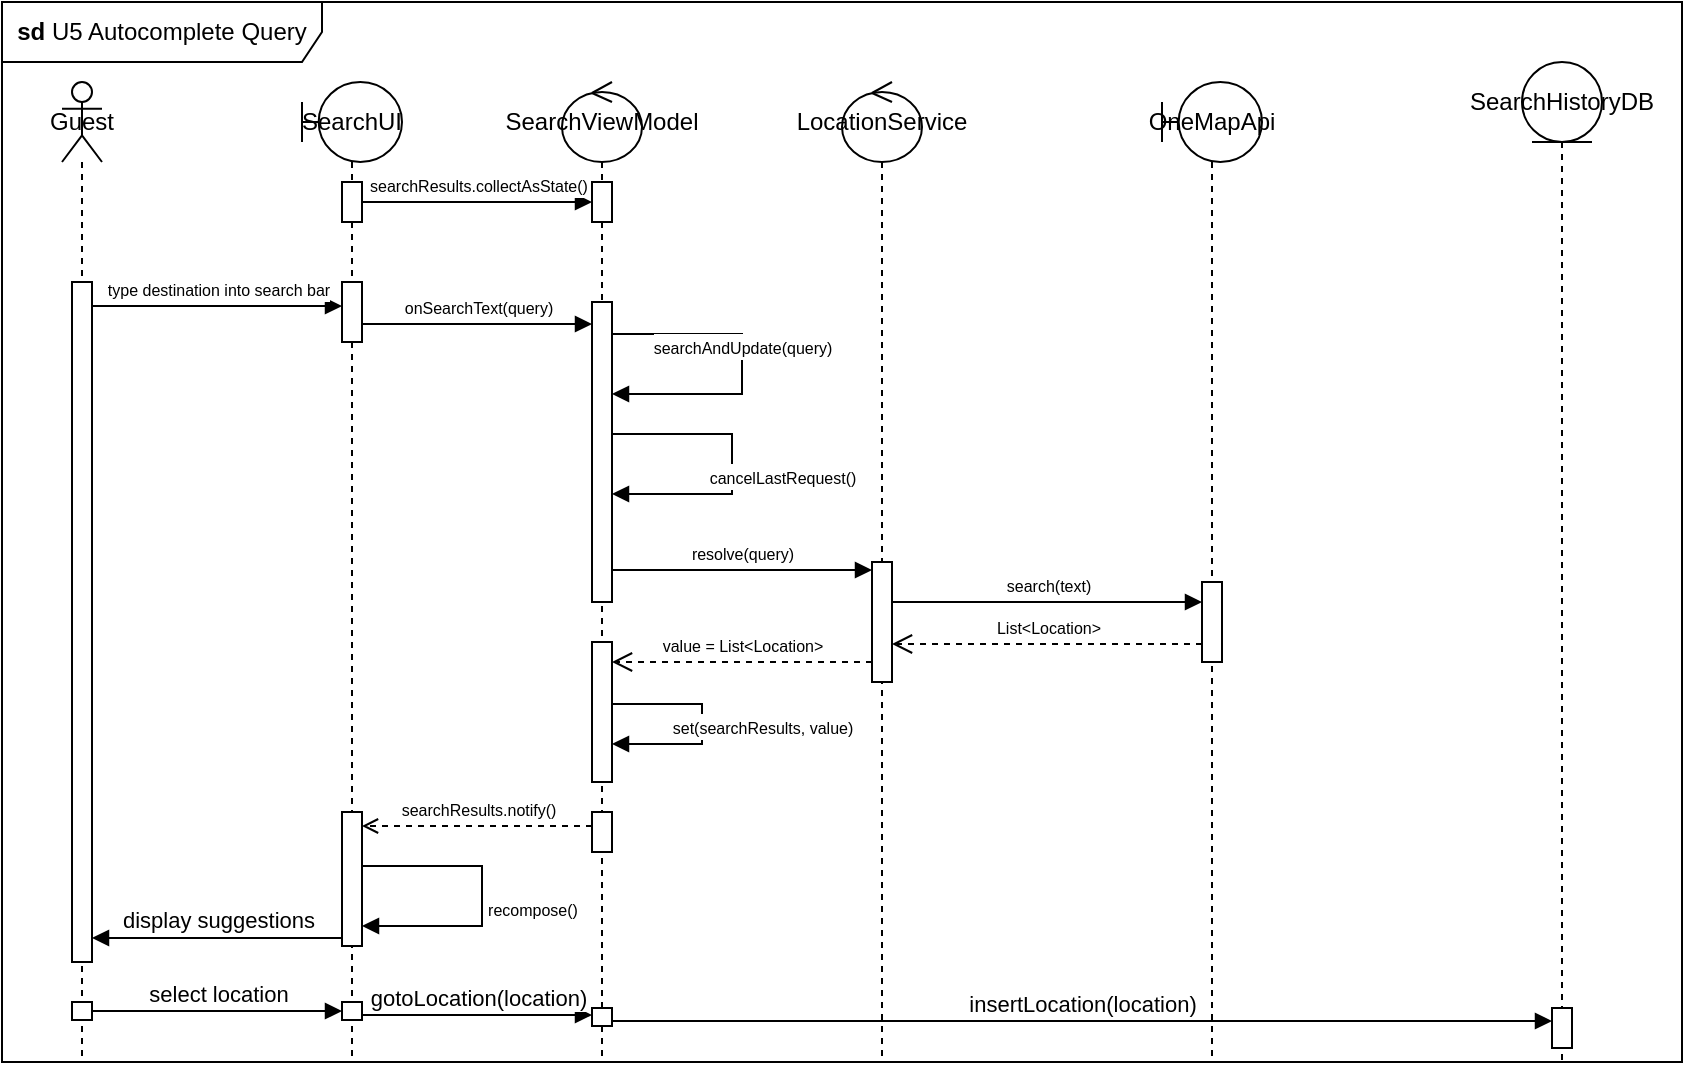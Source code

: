<mxfile version="22.1.3" type="google">
  <diagram name="Page-1" id="2YBvvXClWsGukQMizWep">
    <mxGraphModel grid="1" page="1" gridSize="10" guides="1" tooltips="1" connect="1" arrows="1" fold="1" pageScale="1" pageWidth="850" pageHeight="1100" math="0" shadow="0">
      <root>
        <mxCell id="0" />
        <mxCell id="1" parent="0" />
        <mxCell id="7whyAsBfxuEtvZwWjJJH-1" value="&lt;b&gt;sd &lt;/b&gt;U5 Autocomplete Query" style="shape=umlFrame;whiteSpace=wrap;html=1;pointerEvents=0;width=160;height=30;" vertex="1" parent="1">
          <mxGeometry width="840" height="530" as="geometry" />
        </mxCell>
        <mxCell id="4sNUH4MID66JMeWqkbAW-1" value="Guest" style="shape=umlLifeline;perimeter=lifelinePerimeter;whiteSpace=wrap;html=1;container=1;dropTarget=0;collapsible=0;recursiveResize=0;outlineConnect=0;portConstraint=eastwest;newEdgeStyle={&quot;curved&quot;:0,&quot;rounded&quot;:0};participant=umlActor;" vertex="1" parent="1">
          <mxGeometry x="30" y="40" width="20" height="490" as="geometry" />
        </mxCell>
        <mxCell id="7whyAsBfxuEtvZwWjJJH-2" value="" style="html=1;points=[[0,0,0,0,5],[0,1,0,0,-5],[1,0,0,0,5],[1,1,0,0,-5]];perimeter=orthogonalPerimeter;outlineConnect=0;targetShapes=umlLifeline;portConstraint=eastwest;newEdgeStyle={&quot;curved&quot;:0,&quot;rounded&quot;:0};" vertex="1" parent="4sNUH4MID66JMeWqkbAW-1">
          <mxGeometry x="5" y="100" width="10" height="340" as="geometry" />
        </mxCell>
        <mxCell id="4MHfmCjgP59sbqSFC2zw-3" value="" style="html=1;points=[[0,0,0,0,5],[0,1,0,0,-5],[1,0,0,0,5],[1,1,0,0,-5]];perimeter=orthogonalPerimeter;outlineConnect=0;targetShapes=umlLifeline;portConstraint=eastwest;newEdgeStyle={&quot;curved&quot;:0,&quot;rounded&quot;:0};" vertex="1" parent="4sNUH4MID66JMeWqkbAW-1">
          <mxGeometry x="5" y="460" width="10" height="9" as="geometry" />
        </mxCell>
        <mxCell id="7whyAsBfxuEtvZwWjJJH-3" value="SearchUI" style="shape=umlLifeline;perimeter=lifelinePerimeter;whiteSpace=wrap;html=1;container=1;dropTarget=0;collapsible=0;recursiveResize=0;outlineConnect=0;portConstraint=eastwest;newEdgeStyle={&quot;curved&quot;:0,&quot;rounded&quot;:0};participant=umlBoundary;" vertex="1" parent="1">
          <mxGeometry x="150" y="40" width="50" height="490" as="geometry" />
        </mxCell>
        <mxCell id="7whyAsBfxuEtvZwWjJJH-6" value="" style="html=1;points=[[0,0,0,0,5],[0,1,0,0,-5],[1,0,0,0,5],[1,1,0,0,-5]];perimeter=orthogonalPerimeter;outlineConnect=0;targetShapes=umlLifeline;portConstraint=eastwest;newEdgeStyle={&quot;curved&quot;:0,&quot;rounded&quot;:0};" vertex="1" parent="7whyAsBfxuEtvZwWjJJH-3">
          <mxGeometry x="20" y="100" width="10" height="30" as="geometry" />
        </mxCell>
        <mxCell id="7whyAsBfxuEtvZwWjJJH-12" value="" style="html=1;points=[[0,0,0,0,5],[0,1,0,0,-5],[1,0,0,0,5],[1,1,0,0,-5]];perimeter=orthogonalPerimeter;outlineConnect=0;targetShapes=umlLifeline;portConstraint=eastwest;newEdgeStyle={&quot;curved&quot;:0,&quot;rounded&quot;:0};" vertex="1" parent="7whyAsBfxuEtvZwWjJJH-3">
          <mxGeometry x="20" y="50" width="10" height="20" as="geometry" />
        </mxCell>
        <mxCell id="4sNUH4MID66JMeWqkbAW-11" value="" style="html=1;points=[[0,0,0,0,5],[0,1,0,0,-5],[1,0,0,0,5],[1,1,0,0,-5]];perimeter=orthogonalPerimeter;outlineConnect=0;targetShapes=umlLifeline;portConstraint=eastwest;newEdgeStyle={&quot;curved&quot;:0,&quot;rounded&quot;:0};" vertex="1" parent="7whyAsBfxuEtvZwWjJJH-3">
          <mxGeometry x="20" y="365" width="10" height="67" as="geometry" />
        </mxCell>
        <mxCell id="4MHfmCjgP59sbqSFC2zw-4" value="" style="html=1;points=[[0,0,0,0,5],[0,1,0,0,-5],[1,0,0,0,5],[1,1,0,0,-5]];perimeter=orthogonalPerimeter;outlineConnect=0;targetShapes=umlLifeline;portConstraint=eastwest;newEdgeStyle={&quot;curved&quot;:0,&quot;rounded&quot;:0};" vertex="1" parent="7whyAsBfxuEtvZwWjJJH-3">
          <mxGeometry x="20" y="460" width="10" height="9" as="geometry" />
        </mxCell>
        <mxCell id="4sNUH4MID66JMeWqkbAW-2" value="SearchViewModel" style="shape=umlLifeline;perimeter=lifelinePerimeter;whiteSpace=wrap;html=1;container=1;dropTarget=0;collapsible=0;recursiveResize=0;outlineConnect=0;portConstraint=eastwest;newEdgeStyle={&quot;curved&quot;:0,&quot;rounded&quot;:0};participant=umlControl;" vertex="1" parent="1">
          <mxGeometry x="280" y="40" width="40" height="490" as="geometry" />
        </mxCell>
        <mxCell id="7whyAsBfxuEtvZwWjJJH-7" value="" style="html=1;points=[[0,0,0,0,5],[0,1,0,0,-5],[1,0,0,0,5],[1,1,0,0,-5]];perimeter=orthogonalPerimeter;outlineConnect=0;targetShapes=umlLifeline;portConstraint=eastwest;newEdgeStyle={&quot;curved&quot;:0,&quot;rounded&quot;:0};" vertex="1" parent="4sNUH4MID66JMeWqkbAW-2">
          <mxGeometry x="15" y="110" width="10" height="150" as="geometry" />
        </mxCell>
        <mxCell id="7whyAsBfxuEtvZwWjJJH-13" value="" style="html=1;points=[[0,0,0,0,5],[0,1,0,0,-5],[1,0,0,0,5],[1,1,0,0,-5]];perimeter=orthogonalPerimeter;outlineConnect=0;targetShapes=umlLifeline;portConstraint=eastwest;newEdgeStyle={&quot;curved&quot;:0,&quot;rounded&quot;:0};" vertex="1" parent="4sNUH4MID66JMeWqkbAW-2">
          <mxGeometry x="15" y="50" width="10" height="20" as="geometry" />
        </mxCell>
        <mxCell id="4sNUH4MID66JMeWqkbAW-5" value="&lt;font style=&quot;font-size: 8px;&quot;&gt;searchAndUpdate(query)&lt;/font&gt;" style="html=1;verticalAlign=bottom;endArrow=block;curved=0;rounded=0;" edge="1" parent="4sNUH4MID66JMeWqkbAW-2">
          <mxGeometry width="80" relative="1" as="geometry">
            <mxPoint x="25" y="126" as="sourcePoint" />
            <mxPoint x="25" y="156" as="targetPoint" />
            <Array as="points">
              <mxPoint x="90" y="126" />
              <mxPoint x="90" y="156" />
            </Array>
          </mxGeometry>
        </mxCell>
        <mxCell id="4sNUH4MID66JMeWqkbAW-8" value="" style="html=1;points=[[0,0,0,0,5],[0,1,0,0,-5],[1,0,0,0,5],[1,1,0,0,-5]];perimeter=orthogonalPerimeter;outlineConnect=0;targetShapes=umlLifeline;portConstraint=eastwest;newEdgeStyle={&quot;curved&quot;:0,&quot;rounded&quot;:0};" vertex="1" parent="4sNUH4MID66JMeWqkbAW-2">
          <mxGeometry x="15" y="280" width="10" height="70" as="geometry" />
        </mxCell>
        <mxCell id="4sNUH4MID66JMeWqkbAW-9" value="" style="html=1;points=[[0,0,0,0,5],[0,1,0,0,-5],[1,0,0,0,5],[1,1,0,0,-5]];perimeter=orthogonalPerimeter;outlineConnect=0;targetShapes=umlLifeline;portConstraint=eastwest;newEdgeStyle={&quot;curved&quot;:0,&quot;rounded&quot;:0};" vertex="1" parent="4sNUH4MID66JMeWqkbAW-2">
          <mxGeometry x="15" y="365" width="10" height="20" as="geometry" />
        </mxCell>
        <mxCell id="7whyAsBfxuEtvZwWjJJH-19" value="&lt;font style=&quot;font-size: 8px;&quot;&gt;set(searchResults, value)&lt;/font&gt;" style="html=1;verticalAlign=bottom;endArrow=block;curved=0;rounded=0;" edge="1" parent="4sNUH4MID66JMeWqkbAW-2">
          <mxGeometry x="0.182" y="-30" width="80" relative="1" as="geometry">
            <mxPoint x="25" y="311" as="sourcePoint" />
            <mxPoint x="25" y="331" as="targetPoint" />
            <Array as="points">
              <mxPoint x="70" y="311" />
              <mxPoint x="70" y="331" />
            </Array>
            <mxPoint x="30" y="30" as="offset" />
          </mxGeometry>
        </mxCell>
        <mxCell id="4MHfmCjgP59sbqSFC2zw-6" value="" style="html=1;points=[[0,0,0,0,5],[0,1,0,0,-5],[1,0,0,0,5],[1,1,0,0,-5]];perimeter=orthogonalPerimeter;outlineConnect=0;targetShapes=umlLifeline;portConstraint=eastwest;newEdgeStyle={&quot;curved&quot;:0,&quot;rounded&quot;:0};" vertex="1" parent="4sNUH4MID66JMeWqkbAW-2">
          <mxGeometry x="15" y="463" width="10" height="9" as="geometry" />
        </mxCell>
        <mxCell id="4sNUH4MID66JMeWqkbAW-3" value="LocationService" style="shape=umlLifeline;perimeter=lifelinePerimeter;whiteSpace=wrap;html=1;container=1;dropTarget=0;collapsible=0;recursiveResize=0;outlineConnect=0;portConstraint=eastwest;newEdgeStyle={&quot;curved&quot;:0,&quot;rounded&quot;:0};participant=umlControl;" vertex="1" parent="1">
          <mxGeometry x="420" y="40" width="40" height="490" as="geometry" />
        </mxCell>
        <mxCell id="7whyAsBfxuEtvZwWjJJH-8" value="" style="html=1;points=[[0,0,0,0,5],[0,1,0,0,-5],[1,0,0,0,5],[1,1,0,0,-5]];perimeter=orthogonalPerimeter;outlineConnect=0;targetShapes=umlLifeline;portConstraint=eastwest;newEdgeStyle={&quot;curved&quot;:0,&quot;rounded&quot;:0};" vertex="1" parent="4sNUH4MID66JMeWqkbAW-3">
          <mxGeometry x="15" y="240" width="10" height="60" as="geometry" />
        </mxCell>
        <mxCell id="7whyAsBfxuEtvZwWjJJH-4" value="SearchHistoryDB" style="shape=umlLifeline;perimeter=lifelinePerimeter;whiteSpace=wrap;html=1;container=1;dropTarget=0;collapsible=0;recursiveResize=0;outlineConnect=0;portConstraint=eastwest;newEdgeStyle={&quot;curved&quot;:0,&quot;rounded&quot;:0};participant=umlEntity;" vertex="1" parent="1">
          <mxGeometry x="760" y="30" width="40" height="500" as="geometry" />
        </mxCell>
        <mxCell id="7whyAsBfxuEtvZwWjJJH-9" value="" style="html=1;points=[[0,0,0,0,5],[0,1,0,0,-5],[1,0,0,0,5],[1,1,0,0,-5]];perimeter=orthogonalPerimeter;outlineConnect=0;targetShapes=umlLifeline;portConstraint=eastwest;newEdgeStyle={&quot;curved&quot;:0,&quot;rounded&quot;:0};" vertex="1" parent="7whyAsBfxuEtvZwWjJJH-4">
          <mxGeometry x="15" y="473" width="10" height="20" as="geometry" />
        </mxCell>
        <mxCell id="7whyAsBfxuEtvZwWjJJH-5" value="&lt;font style=&quot;font-size: 8px;&quot;&gt;type destination into search bar&lt;/font&gt;" style="html=1;verticalAlign=bottom;endArrow=block;curved=0;rounded=0;" edge="1" parent="1">
          <mxGeometry width="80" relative="1" as="geometry">
            <mxPoint x="45" y="152" as="sourcePoint" />
            <mxPoint x="170.0" y="152" as="targetPoint" />
          </mxGeometry>
        </mxCell>
        <mxCell id="7whyAsBfxuEtvZwWjJJH-10" value="OneMapApi" style="shape=umlLifeline;perimeter=lifelinePerimeter;whiteSpace=wrap;html=1;container=1;dropTarget=0;collapsible=0;recursiveResize=0;outlineConnect=0;portConstraint=eastwest;newEdgeStyle={&quot;curved&quot;:0,&quot;rounded&quot;:0};participant=umlBoundary;" vertex="1" parent="1">
          <mxGeometry x="580" y="40" width="50" height="490" as="geometry" />
        </mxCell>
        <mxCell id="7whyAsBfxuEtvZwWjJJH-11" value="" style="html=1;points=[[0,0,0,0,5],[0,1,0,0,-5],[1,0,0,0,5],[1,1,0,0,-5]];perimeter=orthogonalPerimeter;outlineConnect=0;targetShapes=umlLifeline;portConstraint=eastwest;newEdgeStyle={&quot;curved&quot;:0,&quot;rounded&quot;:0};" vertex="1" parent="7whyAsBfxuEtvZwWjJJH-10">
          <mxGeometry x="20" y="250" width="10" height="40" as="geometry" />
        </mxCell>
        <mxCell id="7whyAsBfxuEtvZwWjJJH-14" value="&lt;font style=&quot;font-size: 8px;&quot;&gt;search(text)&lt;/font&gt;" style="html=1;verticalAlign=bottom;endArrow=block;curved=0;rounded=0;" edge="1" parent="1" target="7whyAsBfxuEtvZwWjJJH-11">
          <mxGeometry width="80" relative="1" as="geometry">
            <mxPoint x="445" y="300" as="sourcePoint" />
            <mxPoint x="580" y="300" as="targetPoint" />
          </mxGeometry>
        </mxCell>
        <mxCell id="7whyAsBfxuEtvZwWjJJH-15" value="&lt;font style=&quot;font-size: 8px;&quot;&gt;onSearchText(query)&lt;/font&gt;" style="html=1;verticalAlign=bottom;endArrow=block;curved=0;rounded=0;" edge="1" parent="1">
          <mxGeometry width="80" relative="1" as="geometry">
            <mxPoint x="180" y="161" as="sourcePoint" />
            <mxPoint x="295" y="161" as="targetPoint" />
          </mxGeometry>
        </mxCell>
        <mxCell id="4sNUH4MID66JMeWqkbAW-6" value="&lt;font style=&quot;font-size: 8px;&quot;&gt;cancelLastRequest()&lt;/font&gt;" style="html=1;verticalAlign=bottom;endArrow=block;curved=0;rounded=0;" edge="1" parent="1">
          <mxGeometry x="0.2" y="-25" width="80" relative="1" as="geometry">
            <mxPoint x="305" y="216" as="sourcePoint" />
            <mxPoint x="305" y="246" as="targetPoint" />
            <Array as="points">
              <mxPoint x="365" y="216" />
              <mxPoint x="365" y="246" />
            </Array>
            <mxPoint x="25" y="25" as="offset" />
          </mxGeometry>
        </mxCell>
        <mxCell id="4sNUH4MID66JMeWqkbAW-4" value="&lt;font style=&quot;font-size: 8px;&quot;&gt;searchResults.collectAsState()&lt;/font&gt;" style="html=1;verticalAlign=bottom;endArrow=block;curved=0;rounded=0;" edge="1" parent="1" target="7whyAsBfxuEtvZwWjJJH-13">
          <mxGeometry width="80" relative="1" as="geometry">
            <mxPoint x="180" y="100" as="sourcePoint" />
            <mxPoint x="280" y="100" as="targetPoint" />
          </mxGeometry>
        </mxCell>
        <mxCell id="4sNUH4MID66JMeWqkbAW-7" value="&lt;font style=&quot;font-size: 8px;&quot;&gt;resolve(query)&lt;/font&gt;" style="html=1;verticalAlign=bottom;endArrow=block;curved=0;rounded=0;" edge="1" parent="1">
          <mxGeometry width="80" relative="1" as="geometry">
            <mxPoint x="305" y="284.0" as="sourcePoint" />
            <mxPoint x="435" y="284.0" as="targetPoint" />
          </mxGeometry>
        </mxCell>
        <mxCell id="7whyAsBfxuEtvZwWjJJH-17" value="&lt;font style=&quot;font-size: 8px;&quot;&gt;List&amp;lt;Location&amp;gt;&lt;/font&gt;" style="html=1;verticalAlign=bottom;endArrow=open;dashed=1;endSize=8;curved=0;rounded=0;" edge="1" parent="1">
          <mxGeometry relative="1" as="geometry">
            <mxPoint x="600" y="321" as="sourcePoint" />
            <mxPoint x="445" y="321" as="targetPoint" />
            <Array as="points">
              <mxPoint x="590" y="321" />
            </Array>
          </mxGeometry>
        </mxCell>
        <mxCell id="4sNUH4MID66JMeWqkbAW-10" value="&lt;font style=&quot;font-size: 8px;&quot;&gt;searchResults.notify()&lt;/font&gt;" style="html=1;verticalAlign=bottom;endArrow=open;curved=0;rounded=0;dashed=1;endFill=0;" edge="1" parent="1" source="4sNUH4MID66JMeWqkbAW-9">
          <mxGeometry width="80" relative="1" as="geometry">
            <mxPoint x="290" y="412" as="sourcePoint" />
            <mxPoint x="180" y="412" as="targetPoint" />
          </mxGeometry>
        </mxCell>
        <mxCell id="4sNUH4MID66JMeWqkbAW-12" value="&lt;font style=&quot;font-size: 8px;&quot;&gt;recompose()&lt;/font&gt;" style="html=1;verticalAlign=bottom;endArrow=block;curved=0;rounded=0;" edge="1" parent="1">
          <mxGeometry x="0.2" y="-25" width="80" relative="1" as="geometry">
            <mxPoint x="180" y="432" as="sourcePoint" />
            <mxPoint x="180" y="462" as="targetPoint" />
            <Array as="points">
              <mxPoint x="240" y="432" />
              <mxPoint x="240" y="462" />
            </Array>
            <mxPoint x="25" y="25" as="offset" />
          </mxGeometry>
        </mxCell>
        <mxCell id="7whyAsBfxuEtvZwWjJJH-18" value="&lt;font style=&quot;font-size: 8px;&quot;&gt;value = List&amp;lt;Location&amp;gt;&lt;/font&gt;" style="html=1;verticalAlign=bottom;endArrow=open;dashed=1;endSize=8;curved=0;rounded=0;" edge="1" parent="1">
          <mxGeometry relative="1" as="geometry">
            <mxPoint x="435.0" y="330" as="sourcePoint" />
            <mxPoint x="305" y="330" as="targetPoint" />
          </mxGeometry>
        </mxCell>
        <mxCell id="7whyAsBfxuEtvZwWjJJH-24" value="" style="html=1;verticalAlign=bottom;endArrow=block;curved=0;rounded=0;" edge="1" parent="1">
          <mxGeometry x="-0.011" y="-20" width="80" relative="1" as="geometry">
            <mxPoint x="405" y="410" as="sourcePoint" />
            <mxPoint x="405" y="410" as="targetPoint" />
            <mxPoint as="offset" />
          </mxGeometry>
        </mxCell>
        <mxCell id="4MHfmCjgP59sbqSFC2zw-2" value="display suggestions" style="html=1;verticalAlign=bottom;endArrow=block;curved=0;rounded=0;" edge="1" parent="1" target="7whyAsBfxuEtvZwWjJJH-2">
          <mxGeometry width="80" relative="1" as="geometry">
            <mxPoint x="170" y="468" as="sourcePoint" />
            <mxPoint x="45" y="468" as="targetPoint" />
          </mxGeometry>
        </mxCell>
        <mxCell id="4MHfmCjgP59sbqSFC2zw-5" value="select location" style="html=1;verticalAlign=bottom;endArrow=block;curved=0;rounded=0;" edge="1" parent="1" source="4MHfmCjgP59sbqSFC2zw-3" target="4MHfmCjgP59sbqSFC2zw-4">
          <mxGeometry width="80" relative="1" as="geometry">
            <mxPoint x="290" y="340" as="sourcePoint" />
            <mxPoint x="370" y="340" as="targetPoint" />
          </mxGeometry>
        </mxCell>
        <mxCell id="4MHfmCjgP59sbqSFC2zw-7" value="gotoLocation(location)" style="html=1;verticalAlign=bottom;endArrow=block;curved=0;rounded=0;" edge="1" parent="1">
          <mxGeometry width="80" relative="1" as="geometry">
            <mxPoint x="180" y="506.5" as="sourcePoint" />
            <mxPoint x="295" y="506.5" as="targetPoint" />
          </mxGeometry>
        </mxCell>
        <mxCell id="4MHfmCjgP59sbqSFC2zw-8" value="insertLocation(location)" style="html=1;verticalAlign=bottom;endArrow=block;curved=0;rounded=0;" edge="1" parent="1">
          <mxGeometry width="80" relative="1" as="geometry">
            <mxPoint x="305" y="509.5" as="sourcePoint" />
            <mxPoint x="775" y="509.5" as="targetPoint" />
          </mxGeometry>
        </mxCell>
      </root>
    </mxGraphModel>
  </diagram>
</mxfile>
